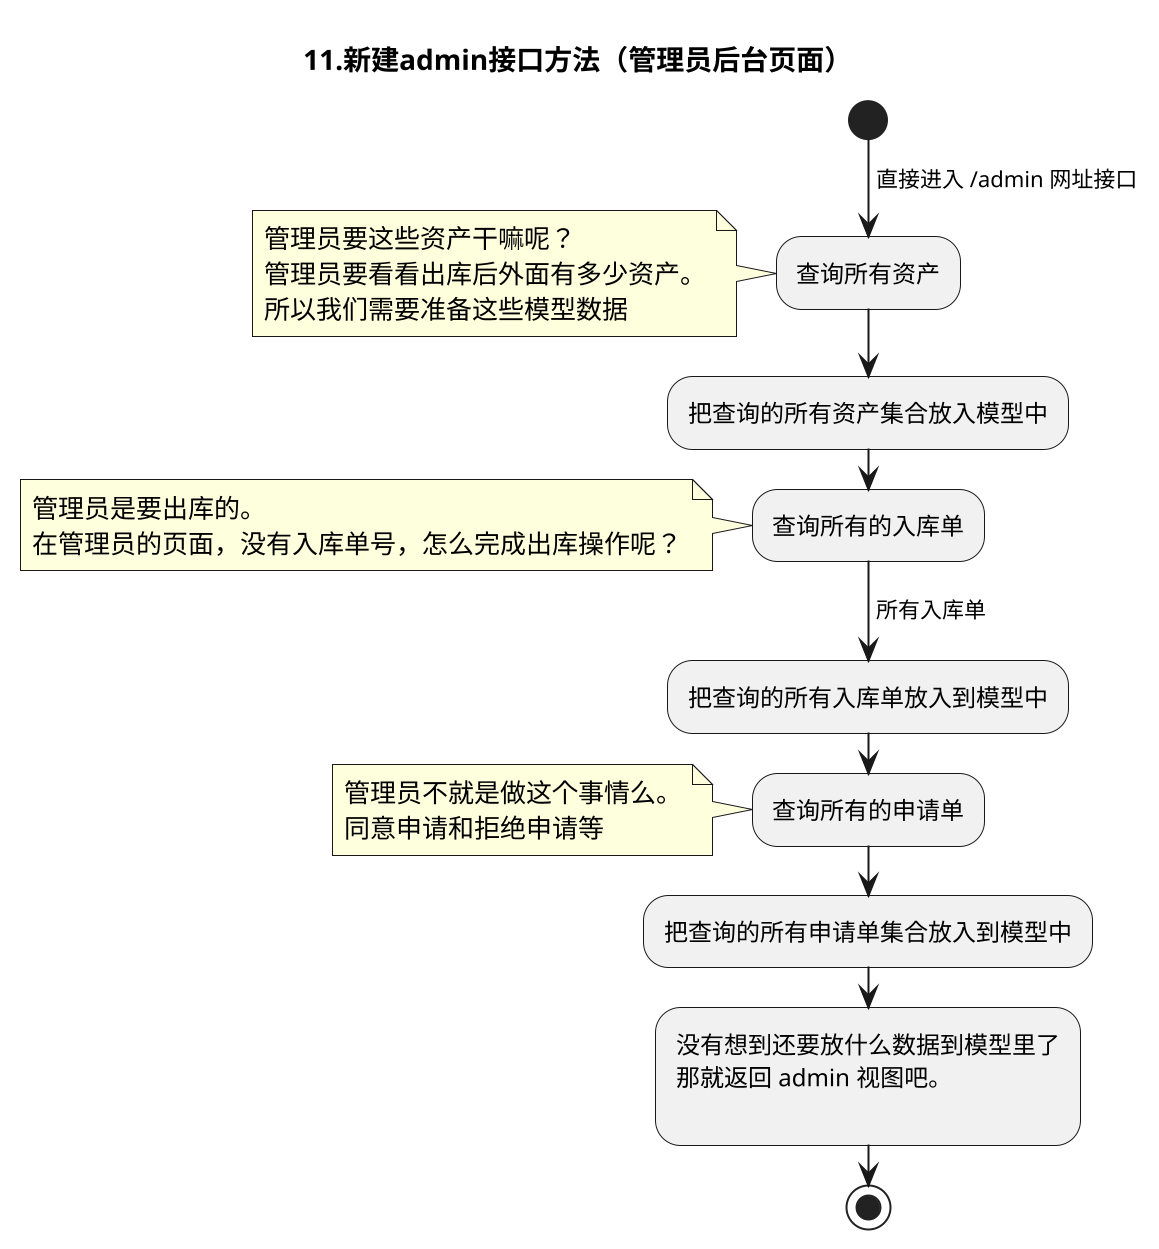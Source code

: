 @startuml
scale 2
title 11.新建admin接口方法（管理员后台页面）
start
->直接进入 /admin 网址接口;
 :查询所有资产;
note left
    管理员要这些资产干嘛呢？
    管理员要看看出库后外面有多少资产。
    所以我们需要准备这些模型数据
end note
:把查询的所有资产集合放入模型中;

:查询所有的入库单;
note left
    管理员是要出库的。
    在管理员的页面，没有入库单号，怎么完成出库操作呢？
end note
->所有入库单;
:把查询的所有入库单放入到模型中;

:查询所有的申请单;
note left
    管理员不就是做这个事情么。
    同意申请和拒绝申请等
end note
:把查询的所有申请单集合放入到模型中;

:没有想到还要放什么数据到模型里了
那就返回 admin 视图吧。
;
stop
@enduml